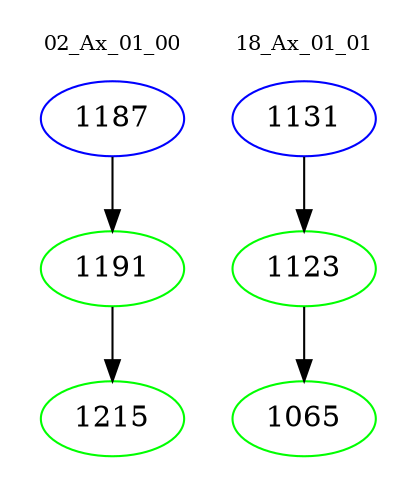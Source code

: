 digraph{
subgraph cluster_0 {
color = white
label = "02_Ax_01_00";
fontsize=10;
T0_1187 [label="1187", color="blue"]
T0_1187 -> T0_1191 [color="black"]
T0_1191 [label="1191", color="green"]
T0_1191 -> T0_1215 [color="black"]
T0_1215 [label="1215", color="green"]
}
subgraph cluster_1 {
color = white
label = "18_Ax_01_01";
fontsize=10;
T1_1131 [label="1131", color="blue"]
T1_1131 -> T1_1123 [color="black"]
T1_1123 [label="1123", color="green"]
T1_1123 -> T1_1065 [color="black"]
T1_1065 [label="1065", color="green"]
}
}
